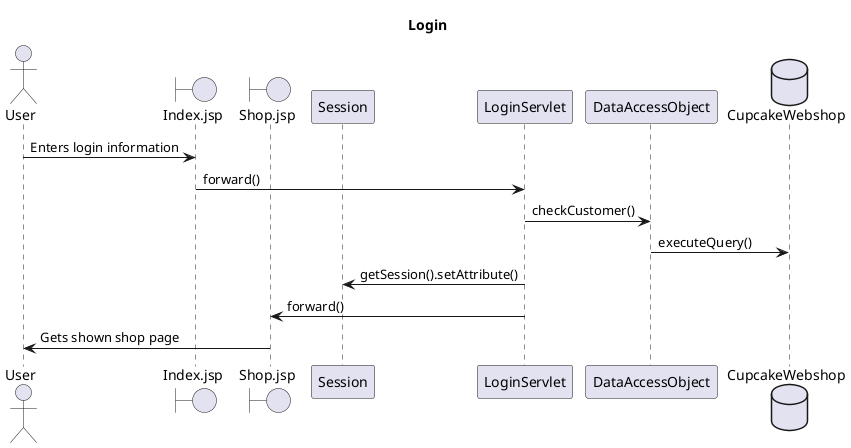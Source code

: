 @startuml

title Login
actor User
boundary Index.jsp
boundary Shop.jsp
participant Session
participant LoginServlet
participant DataAccessObject as DAO
Database CupcakeWebshop as DB


User -> Index.jsp : Enters login information
Index.jsp -> LoginServlet : forward()
LoginServlet -> DAO : checkCustomer()
DAO -> DB : executeQuery()
LoginServlet -> Session : getSession().setAttribute()
LoginServlet -> Shop.jsp : forward()
Shop.jsp -> User : Gets shown shop page

@enduml
